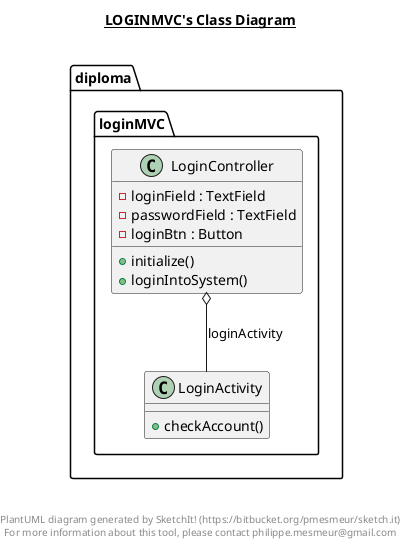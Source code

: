 @startuml

title __LOGINMVC's Class Diagram__\n

  package diploma {
    package diploma.loginMVC {
      class LoginActivity {
          + checkAccount()
      }
    }
  }
  

  package diploma {
    package diploma.loginMVC {
      class LoginController {
          - loginField : TextField
          - passwordField : TextField
          - loginBtn : Button
          + initialize()
          + loginIntoSystem()
      }
    }
  }
  

  LoginController o-- LoginActivity : loginActivity


right footer


PlantUML diagram generated by SketchIt! (https://bitbucket.org/pmesmeur/sketch.it)
For more information about this tool, please contact philippe.mesmeur@gmail.com
endfooter

@enduml
